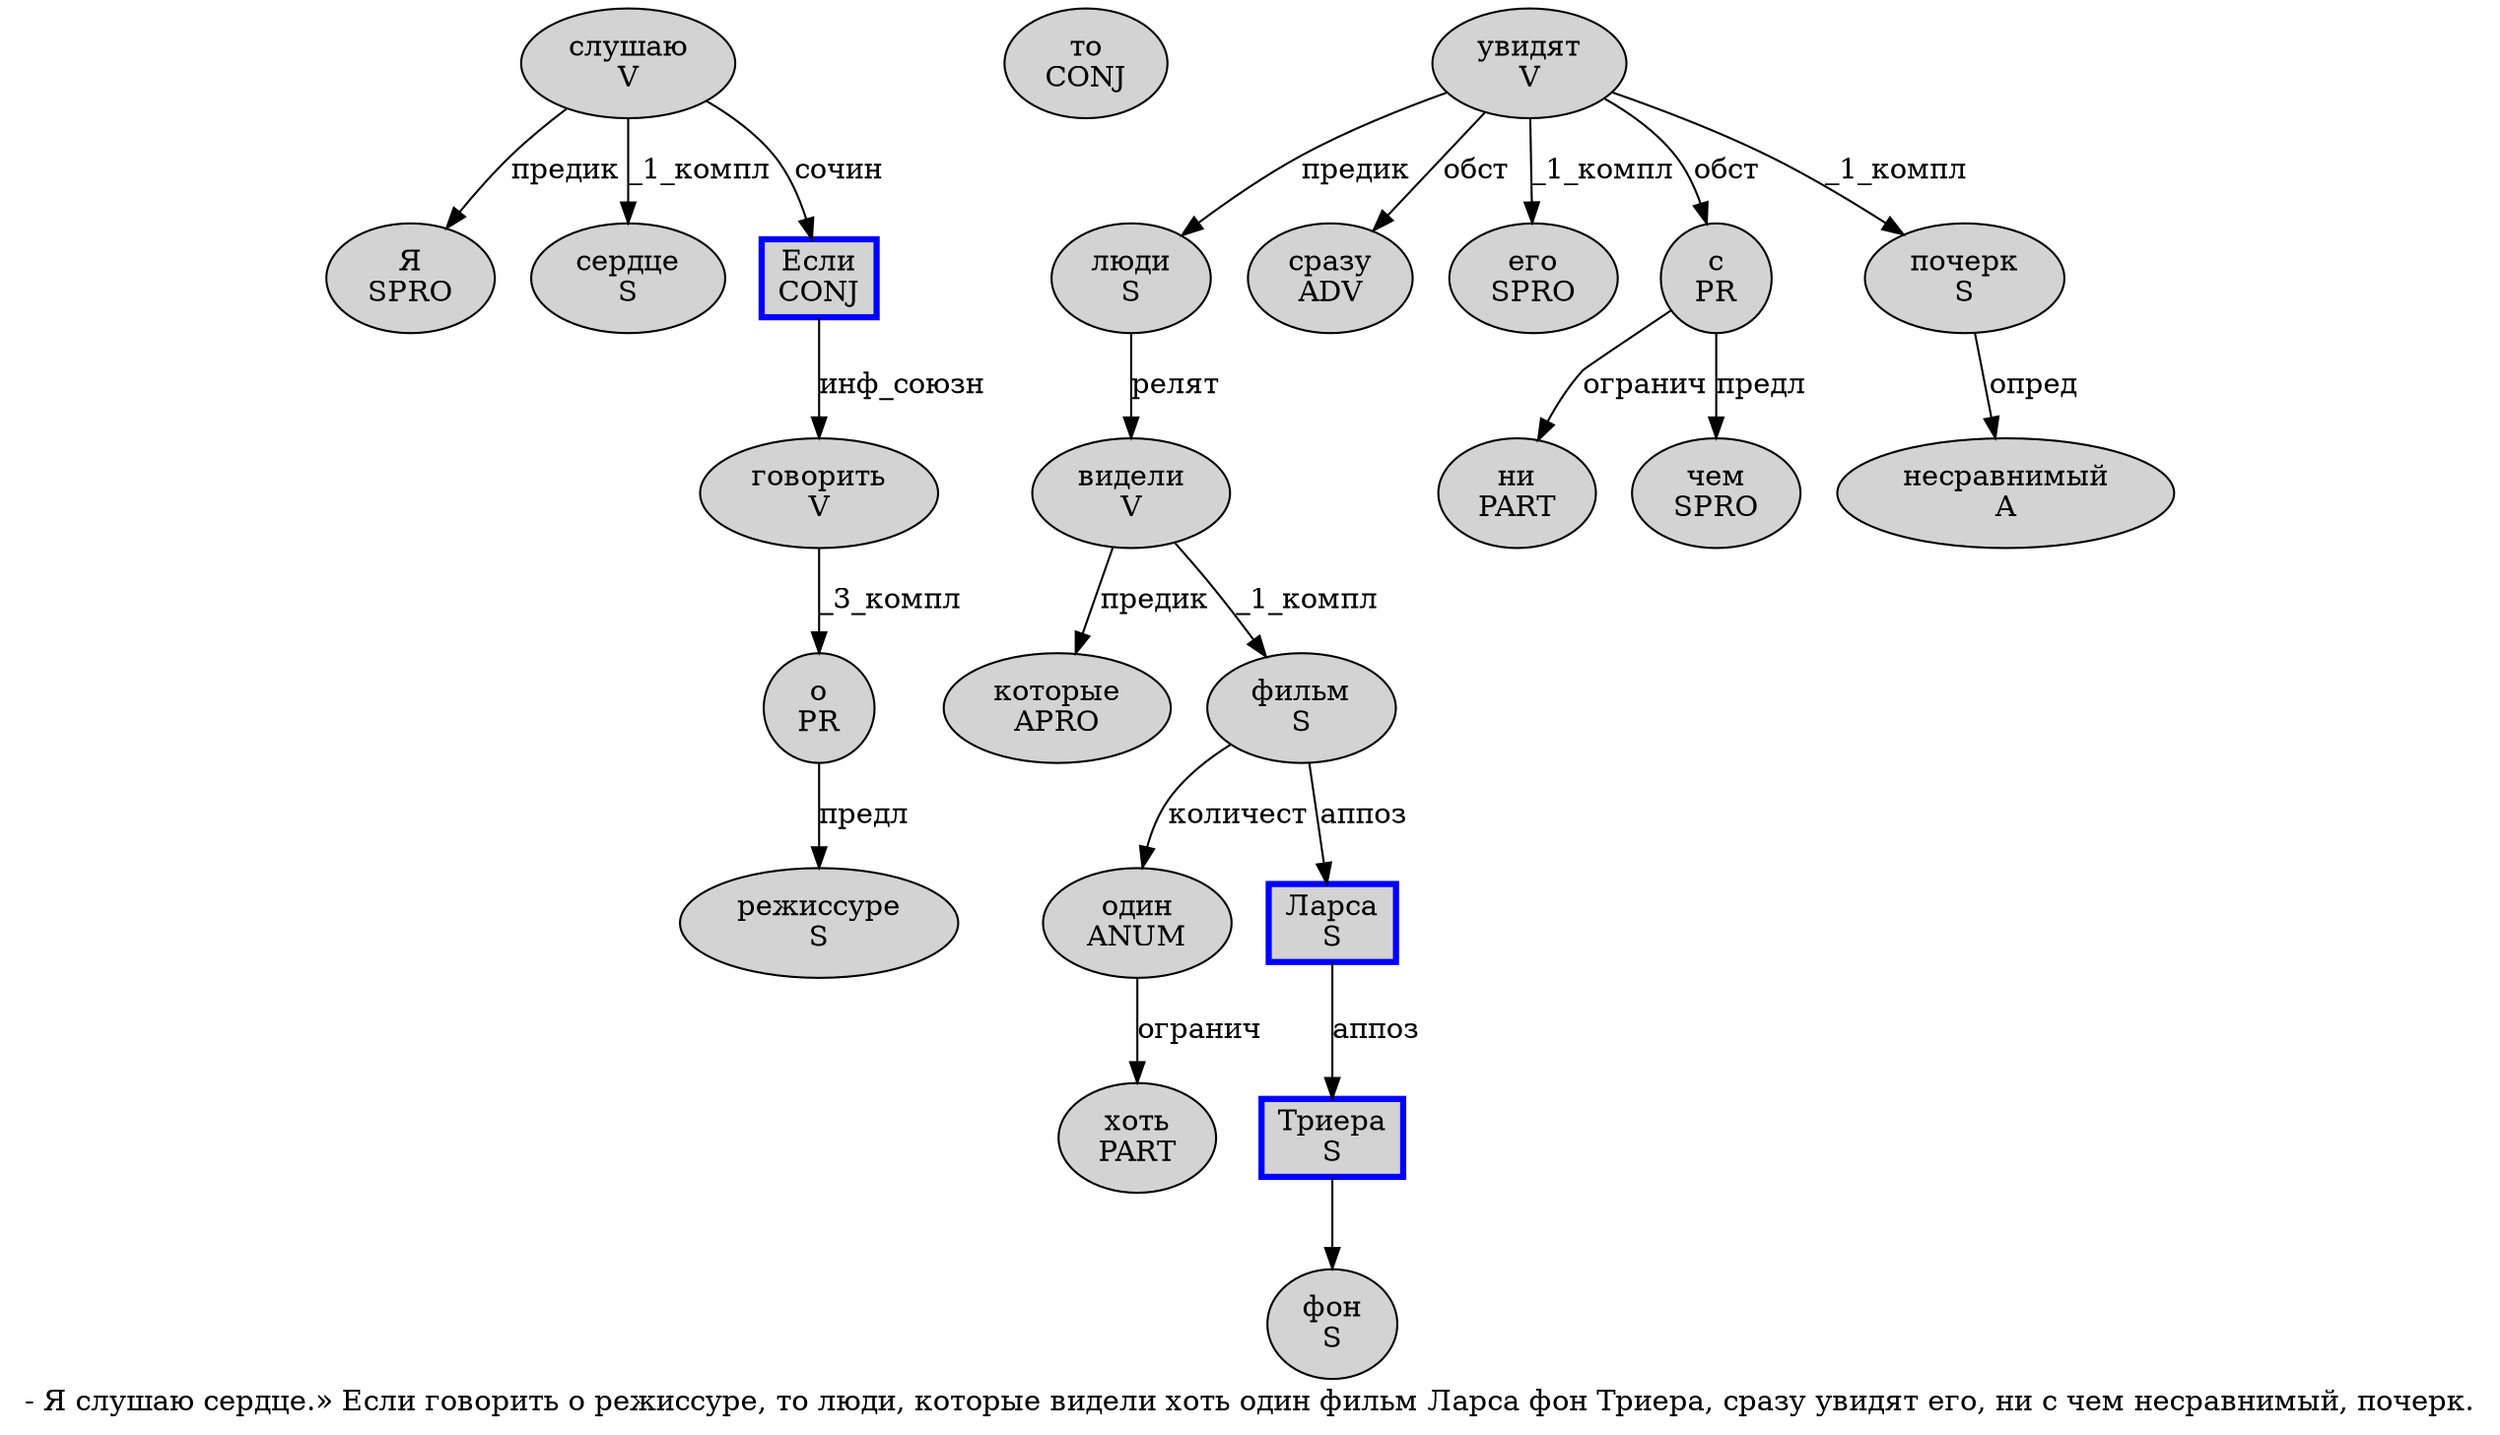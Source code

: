 digraph SENTENCE_665 {
	graph [label="- Я слушаю сердце.» Если говорить о режиссуре, то люди, которые видели хоть один фильм Ларса фон Триера, сразу увидят его, ни с чем несравнимый, почерк."]
	node [style=filled]
		1 [label="Я
SPRO" color="" fillcolor=lightgray penwidth=1 shape=ellipse]
		2 [label="слушаю
V" color="" fillcolor=lightgray penwidth=1 shape=ellipse]
		3 [label="сердце
S" color="" fillcolor=lightgray penwidth=1 shape=ellipse]
		6 [label="Если
CONJ" color=blue fillcolor=lightgray penwidth=3 shape=box]
		7 [label="говорить
V" color="" fillcolor=lightgray penwidth=1 shape=ellipse]
		8 [label="о
PR" color="" fillcolor=lightgray penwidth=1 shape=ellipse]
		9 [label="режиссуре
S" color="" fillcolor=lightgray penwidth=1 shape=ellipse]
		11 [label="то
CONJ" color="" fillcolor=lightgray penwidth=1 shape=ellipse]
		12 [label="люди
S" color="" fillcolor=lightgray penwidth=1 shape=ellipse]
		14 [label="которые
APRO" color="" fillcolor=lightgray penwidth=1 shape=ellipse]
		15 [label="видели
V" color="" fillcolor=lightgray penwidth=1 shape=ellipse]
		16 [label="хоть
PART" color="" fillcolor=lightgray penwidth=1 shape=ellipse]
		17 [label="один
ANUM" color="" fillcolor=lightgray penwidth=1 shape=ellipse]
		18 [label="фильм
S" color="" fillcolor=lightgray penwidth=1 shape=ellipse]
		19 [label="Ларса
S" color=blue fillcolor=lightgray penwidth=3 shape=box]
		20 [label="фон
S" color="" fillcolor=lightgray penwidth=1 shape=ellipse]
		21 [label="Триера
S" color=blue fillcolor=lightgray penwidth=3 shape=box]
		23 [label="сразу
ADV" color="" fillcolor=lightgray penwidth=1 shape=ellipse]
		24 [label="увидят
V" color="" fillcolor=lightgray penwidth=1 shape=ellipse]
		25 [label="его
SPRO" color="" fillcolor=lightgray penwidth=1 shape=ellipse]
		27 [label="ни
PART" color="" fillcolor=lightgray penwidth=1 shape=ellipse]
		28 [label="с
PR" color="" fillcolor=lightgray penwidth=1 shape=ellipse]
		29 [label="чем
SPRO" color="" fillcolor=lightgray penwidth=1 shape=ellipse]
		30 [label="несравнимый
A" color="" fillcolor=lightgray penwidth=1 shape=ellipse]
		32 [label="почерк
S" color="" fillcolor=lightgray penwidth=1 shape=ellipse]
			18 -> 17 [label="количест"]
			18 -> 19 [label="аппоз"]
			8 -> 9 [label="предл"]
			12 -> 15 [label="релят"]
			17 -> 16 [label="огранич"]
			6 -> 7 [label="инф_союзн"]
			21 -> 20
			19 -> 21 [label="аппоз"]
			7 -> 8 [label="_3_компл"]
			32 -> 30 [label="опред"]
			15 -> 14 [label="предик"]
			15 -> 18 [label="_1_компл"]
			28 -> 27 [label="огранич"]
			28 -> 29 [label="предл"]
			2 -> 1 [label="предик"]
			2 -> 3 [label="_1_компл"]
			2 -> 6 [label="сочин"]
			24 -> 12 [label="предик"]
			24 -> 23 [label="обст"]
			24 -> 25 [label="_1_компл"]
			24 -> 28 [label="обст"]
			24 -> 32 [label="_1_компл"]
}